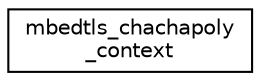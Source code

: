 digraph "Graphical Class Hierarchy"
{
 // LATEX_PDF_SIZE
  edge [fontname="Helvetica",fontsize="10",labelfontname="Helvetica",labelfontsize="10"];
  node [fontname="Helvetica",fontsize="10",shape=record];
  rankdir="LR";
  Node0 [label="mbedtls_chachapoly\l_context",height=0.2,width=0.4,color="black", fillcolor="white", style="filled",URL="$d6/dca/structmbedtls__chachapoly__context.html",tooltip=" "];
}
